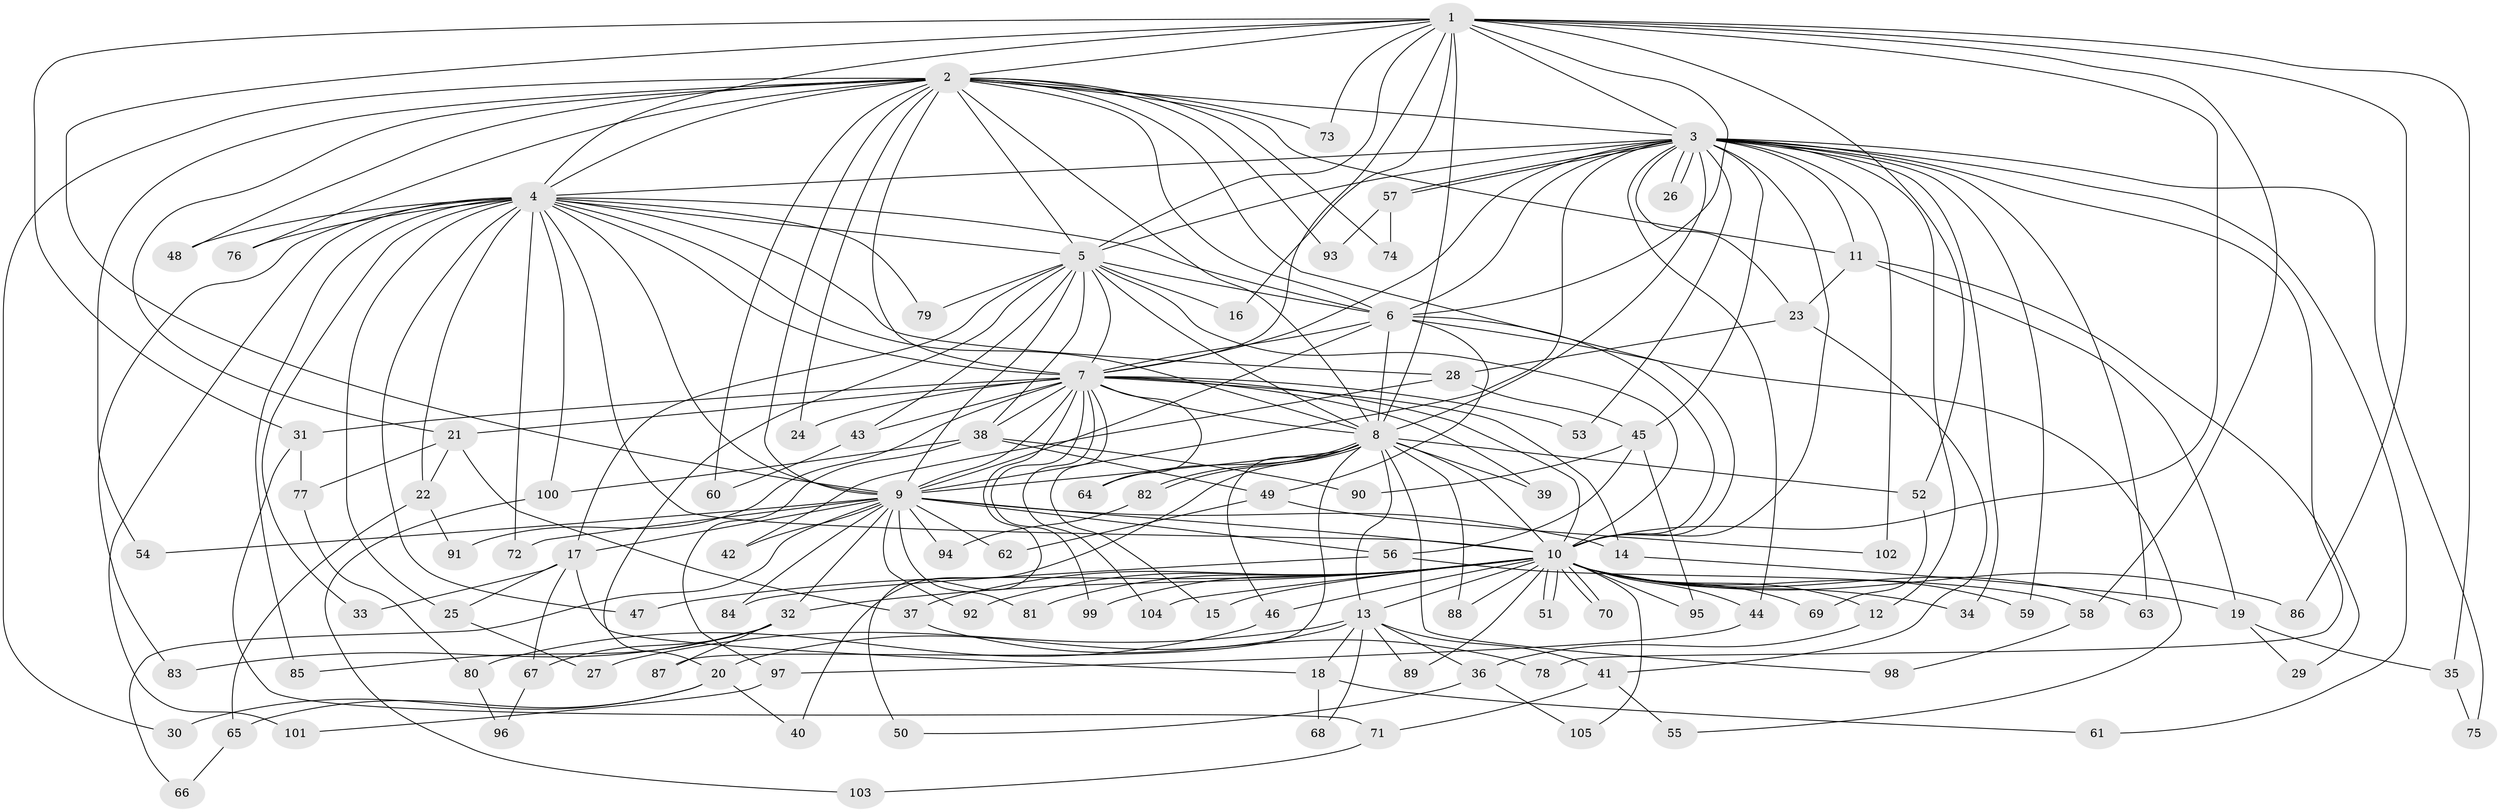 // coarse degree distribution, {26: 0.02531645569620253, 16: 0.012658227848101266, 18: 0.012658227848101266, 15: 0.012658227848101266, 17: 0.012658227848101266, 19: 0.012658227848101266, 29: 0.012658227848101266, 6: 0.02531645569620253, 3: 0.20253164556962025, 11: 0.012658227848101266, 2: 0.5189873417721519, 7: 0.0379746835443038, 4: 0.0759493670886076, 5: 0.02531645569620253}
// Generated by graph-tools (version 1.1) at 2025/41/03/06/25 10:41:39]
// undirected, 105 vertices, 235 edges
graph export_dot {
graph [start="1"]
  node [color=gray90,style=filled];
  1;
  2;
  3;
  4;
  5;
  6;
  7;
  8;
  9;
  10;
  11;
  12;
  13;
  14;
  15;
  16;
  17;
  18;
  19;
  20;
  21;
  22;
  23;
  24;
  25;
  26;
  27;
  28;
  29;
  30;
  31;
  32;
  33;
  34;
  35;
  36;
  37;
  38;
  39;
  40;
  41;
  42;
  43;
  44;
  45;
  46;
  47;
  48;
  49;
  50;
  51;
  52;
  53;
  54;
  55;
  56;
  57;
  58;
  59;
  60;
  61;
  62;
  63;
  64;
  65;
  66;
  67;
  68;
  69;
  70;
  71;
  72;
  73;
  74;
  75;
  76;
  77;
  78;
  79;
  80;
  81;
  82;
  83;
  84;
  85;
  86;
  87;
  88;
  89;
  90;
  91;
  92;
  93;
  94;
  95;
  96;
  97;
  98;
  99;
  100;
  101;
  102;
  103;
  104;
  105;
  1 -- 2;
  1 -- 3;
  1 -- 4;
  1 -- 5;
  1 -- 6;
  1 -- 7;
  1 -- 8;
  1 -- 9;
  1 -- 10;
  1 -- 16;
  1 -- 31;
  1 -- 35;
  1 -- 52;
  1 -- 58;
  1 -- 73;
  1 -- 86;
  2 -- 3;
  2 -- 4;
  2 -- 5;
  2 -- 6;
  2 -- 7;
  2 -- 8;
  2 -- 9;
  2 -- 10;
  2 -- 11;
  2 -- 21;
  2 -- 24;
  2 -- 30;
  2 -- 48;
  2 -- 54;
  2 -- 60;
  2 -- 73;
  2 -- 74;
  2 -- 76;
  2 -- 93;
  3 -- 4;
  3 -- 5;
  3 -- 6;
  3 -- 7;
  3 -- 8;
  3 -- 9;
  3 -- 10;
  3 -- 11;
  3 -- 12;
  3 -- 23;
  3 -- 26;
  3 -- 26;
  3 -- 34;
  3 -- 44;
  3 -- 45;
  3 -- 53;
  3 -- 57;
  3 -- 57;
  3 -- 59;
  3 -- 61;
  3 -- 63;
  3 -- 75;
  3 -- 78;
  3 -- 102;
  4 -- 5;
  4 -- 6;
  4 -- 7;
  4 -- 8;
  4 -- 9;
  4 -- 10;
  4 -- 22;
  4 -- 25;
  4 -- 28;
  4 -- 33;
  4 -- 47;
  4 -- 48;
  4 -- 72;
  4 -- 76;
  4 -- 79;
  4 -- 83;
  4 -- 85;
  4 -- 100;
  4 -- 101;
  5 -- 6;
  5 -- 7;
  5 -- 8;
  5 -- 9;
  5 -- 10;
  5 -- 16;
  5 -- 17;
  5 -- 20;
  5 -- 38;
  5 -- 43;
  5 -- 79;
  6 -- 7;
  6 -- 8;
  6 -- 9;
  6 -- 10;
  6 -- 49;
  6 -- 55;
  7 -- 8;
  7 -- 9;
  7 -- 10;
  7 -- 14;
  7 -- 15;
  7 -- 21;
  7 -- 24;
  7 -- 31;
  7 -- 38;
  7 -- 39;
  7 -- 43;
  7 -- 50;
  7 -- 53;
  7 -- 64;
  7 -- 91;
  7 -- 99;
  7 -- 104;
  8 -- 9;
  8 -- 10;
  8 -- 13;
  8 -- 39;
  8 -- 40;
  8 -- 46;
  8 -- 52;
  8 -- 64;
  8 -- 82;
  8 -- 82;
  8 -- 87;
  8 -- 88;
  8 -- 98;
  9 -- 10;
  9 -- 14;
  9 -- 17;
  9 -- 32;
  9 -- 42;
  9 -- 54;
  9 -- 56;
  9 -- 62;
  9 -- 66;
  9 -- 72;
  9 -- 81;
  9 -- 84;
  9 -- 92;
  9 -- 94;
  10 -- 12;
  10 -- 13;
  10 -- 15;
  10 -- 32;
  10 -- 34;
  10 -- 37;
  10 -- 44;
  10 -- 46;
  10 -- 47;
  10 -- 51;
  10 -- 51;
  10 -- 59;
  10 -- 63;
  10 -- 69;
  10 -- 70;
  10 -- 70;
  10 -- 81;
  10 -- 86;
  10 -- 88;
  10 -- 89;
  10 -- 92;
  10 -- 95;
  10 -- 99;
  10 -- 104;
  10 -- 105;
  11 -- 19;
  11 -- 23;
  11 -- 29;
  12 -- 36;
  13 -- 18;
  13 -- 20;
  13 -- 27;
  13 -- 36;
  13 -- 41;
  13 -- 68;
  13 -- 89;
  14 -- 19;
  17 -- 18;
  17 -- 25;
  17 -- 33;
  17 -- 67;
  18 -- 61;
  18 -- 68;
  19 -- 29;
  19 -- 35;
  20 -- 30;
  20 -- 40;
  20 -- 65;
  21 -- 22;
  21 -- 37;
  21 -- 77;
  22 -- 65;
  22 -- 91;
  23 -- 28;
  23 -- 41;
  25 -- 27;
  28 -- 42;
  28 -- 45;
  31 -- 71;
  31 -- 77;
  32 -- 67;
  32 -- 83;
  32 -- 85;
  32 -- 87;
  35 -- 75;
  36 -- 50;
  36 -- 105;
  37 -- 78;
  38 -- 49;
  38 -- 90;
  38 -- 97;
  38 -- 100;
  41 -- 55;
  41 -- 71;
  43 -- 60;
  44 -- 97;
  45 -- 56;
  45 -- 90;
  45 -- 95;
  46 -- 80;
  49 -- 62;
  49 -- 102;
  52 -- 69;
  56 -- 58;
  56 -- 84;
  57 -- 74;
  57 -- 93;
  58 -- 98;
  65 -- 66;
  67 -- 96;
  71 -- 103;
  77 -- 80;
  80 -- 96;
  82 -- 94;
  97 -- 101;
  100 -- 103;
}
